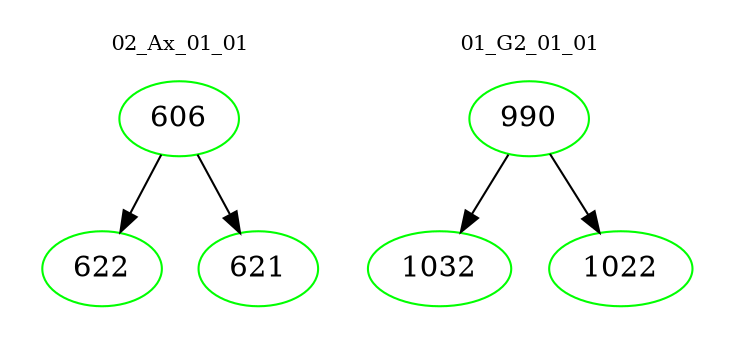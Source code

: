 digraph{
subgraph cluster_0 {
color = white
label = "02_Ax_01_01";
fontsize=10;
T0_606 [label="606", color="green"]
T0_606 -> T0_622 [color="black"]
T0_622 [label="622", color="green"]
T0_606 -> T0_621 [color="black"]
T0_621 [label="621", color="green"]
}
subgraph cluster_1 {
color = white
label = "01_G2_01_01";
fontsize=10;
T1_990 [label="990", color="green"]
T1_990 -> T1_1032 [color="black"]
T1_1032 [label="1032", color="green"]
T1_990 -> T1_1022 [color="black"]
T1_1022 [label="1022", color="green"]
}
}
